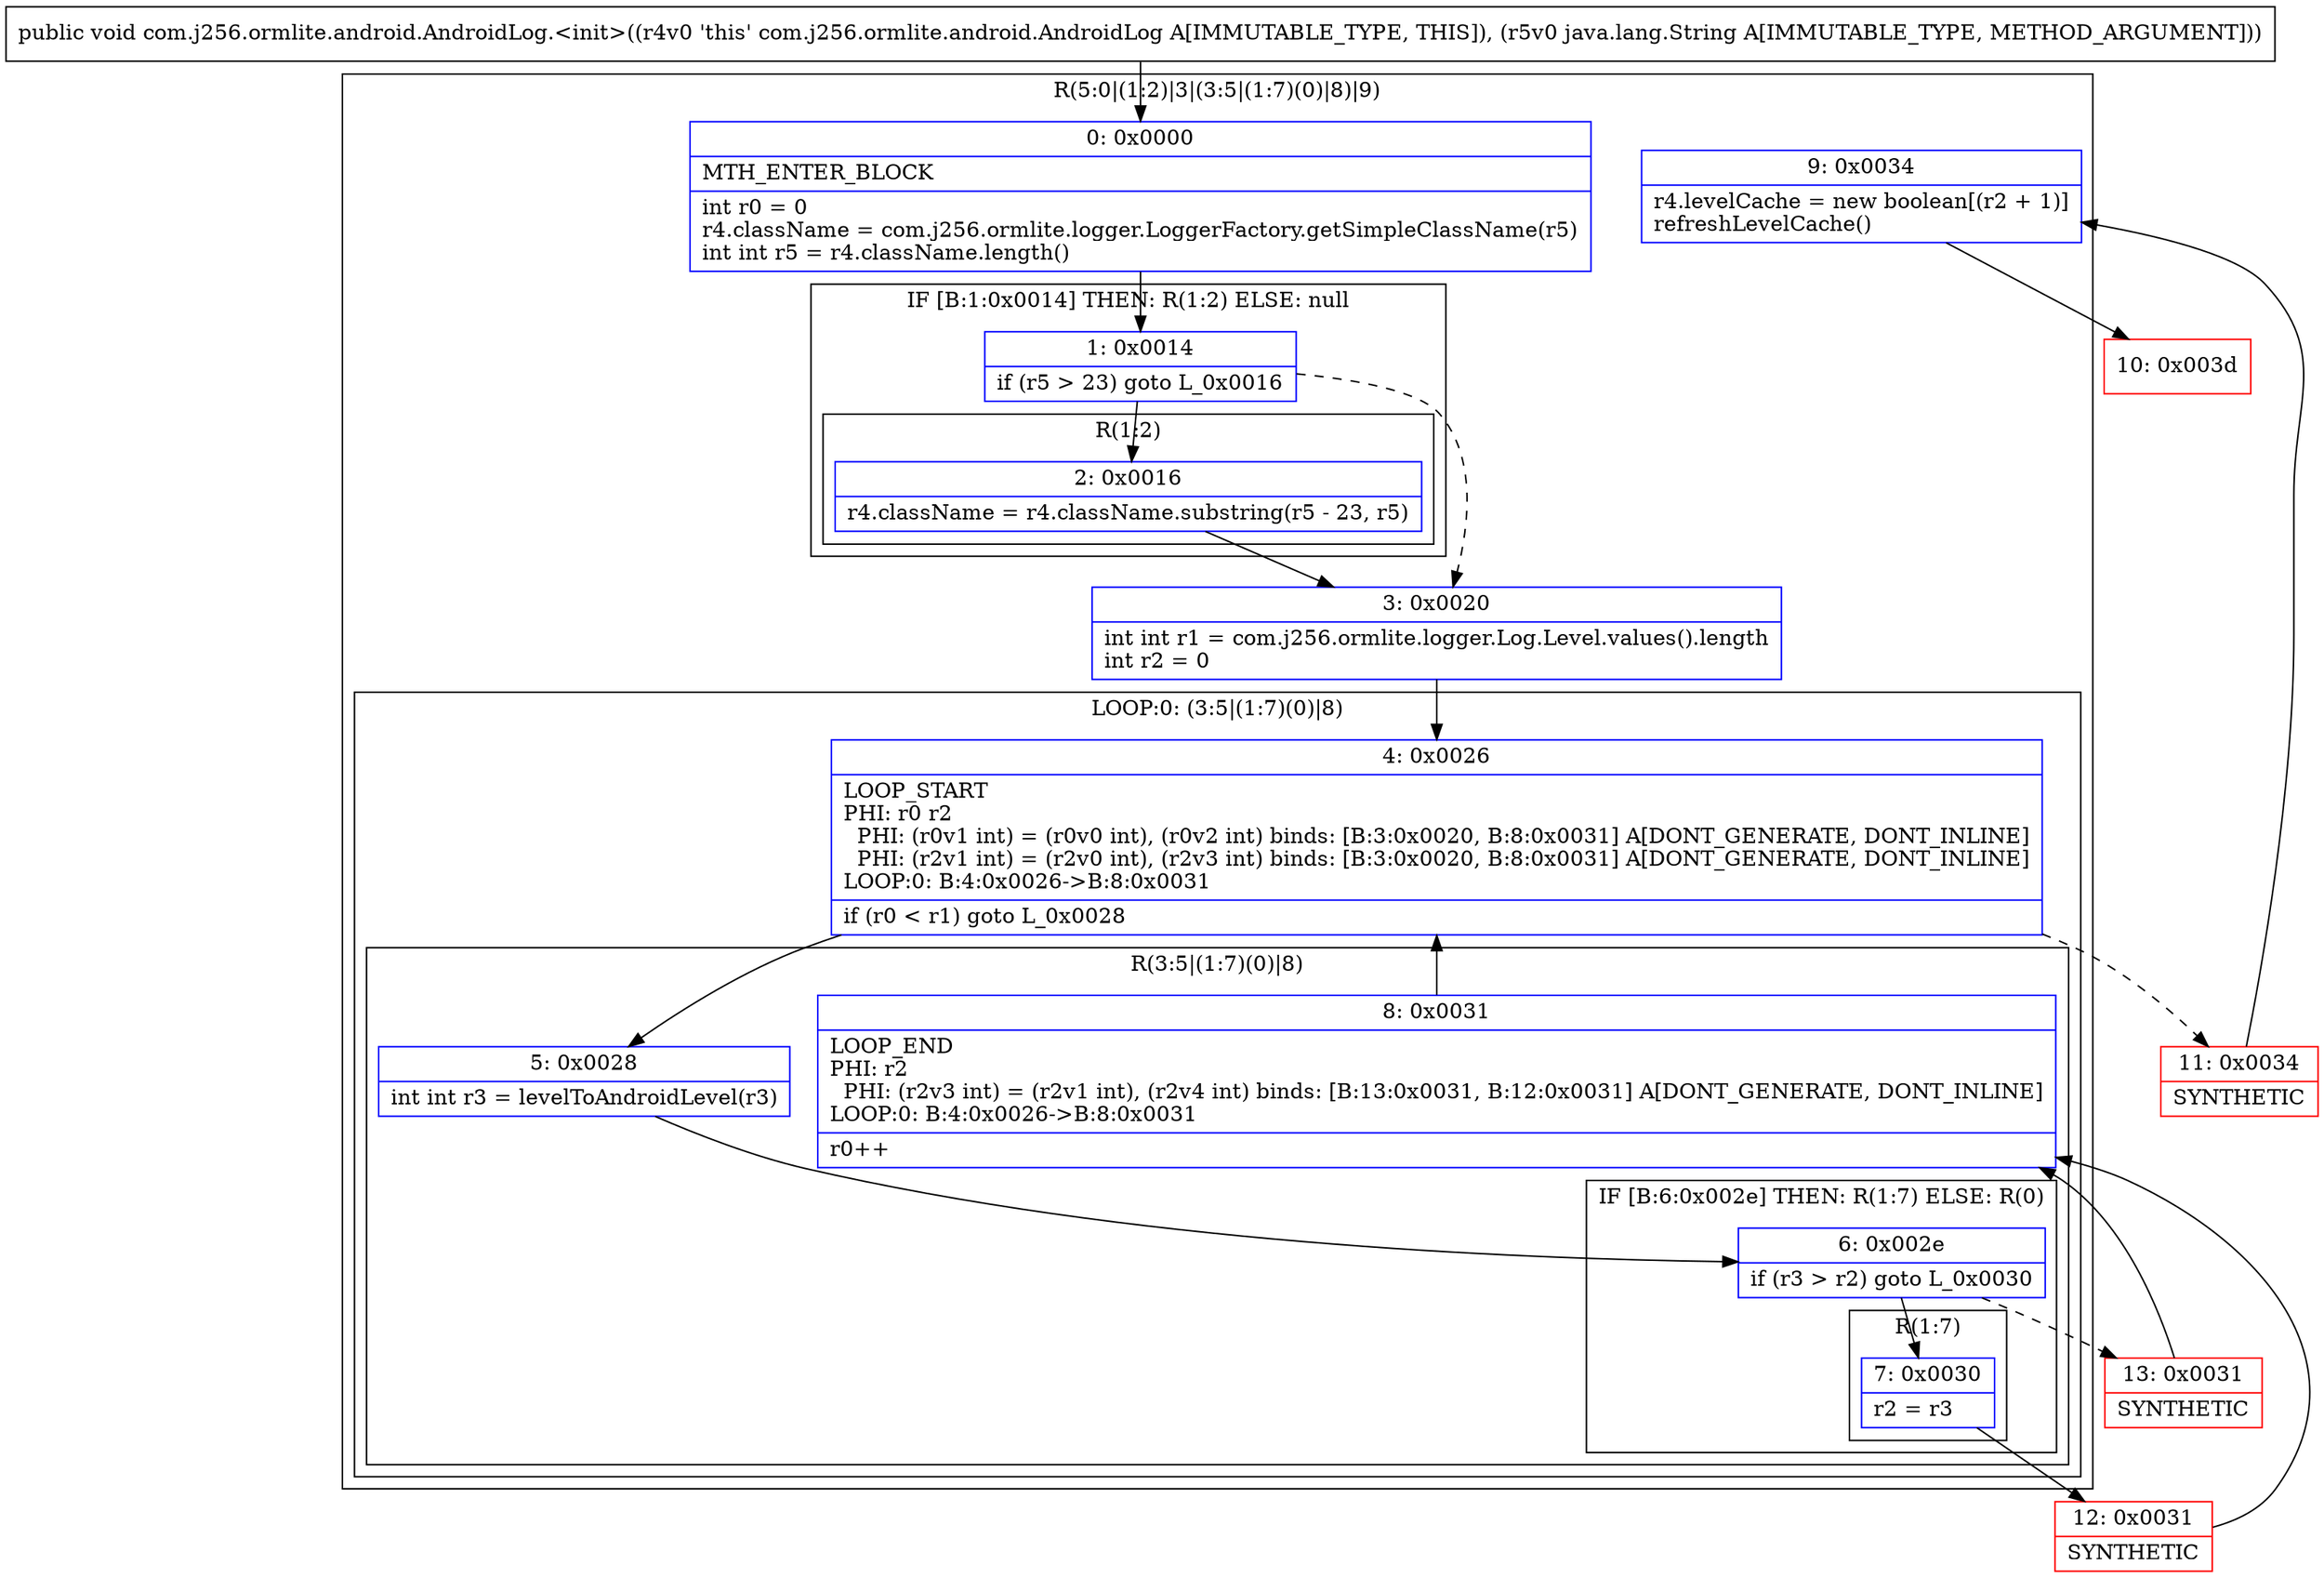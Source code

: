 digraph "CFG forcom.j256.ormlite.android.AndroidLog.\<init\>(Ljava\/lang\/String;)V" {
subgraph cluster_Region_584752063 {
label = "R(5:0|(1:2)|3|(3:5|(1:7)(0)|8)|9)";
node [shape=record,color=blue];
Node_0 [shape=record,label="{0\:\ 0x0000|MTH_ENTER_BLOCK\l|int r0 = 0\lr4.className = com.j256.ormlite.logger.LoggerFactory.getSimpleClassName(r5)\lint int r5 = r4.className.length()\l}"];
subgraph cluster_IfRegion_2135593250 {
label = "IF [B:1:0x0014] THEN: R(1:2) ELSE: null";
node [shape=record,color=blue];
Node_1 [shape=record,label="{1\:\ 0x0014|if (r5 \> 23) goto L_0x0016\l}"];
subgraph cluster_Region_1976178598 {
label = "R(1:2)";
node [shape=record,color=blue];
Node_2 [shape=record,label="{2\:\ 0x0016|r4.className = r4.className.substring(r5 \- 23, r5)\l}"];
}
}
Node_3 [shape=record,label="{3\:\ 0x0020|int int r1 = com.j256.ormlite.logger.Log.Level.values().length\lint r2 = 0\l}"];
subgraph cluster_LoopRegion_1008247964 {
label = "LOOP:0: (3:5|(1:7)(0)|8)";
node [shape=record,color=blue];
Node_4 [shape=record,label="{4\:\ 0x0026|LOOP_START\lPHI: r0 r2 \l  PHI: (r0v1 int) = (r0v0 int), (r0v2 int) binds: [B:3:0x0020, B:8:0x0031] A[DONT_GENERATE, DONT_INLINE]\l  PHI: (r2v1 int) = (r2v0 int), (r2v3 int) binds: [B:3:0x0020, B:8:0x0031] A[DONT_GENERATE, DONT_INLINE]\lLOOP:0: B:4:0x0026\-\>B:8:0x0031\l|if (r0 \< r1) goto L_0x0028\l}"];
subgraph cluster_Region_138049557 {
label = "R(3:5|(1:7)(0)|8)";
node [shape=record,color=blue];
Node_5 [shape=record,label="{5\:\ 0x0028|int int r3 = levelToAndroidLevel(r3)\l}"];
subgraph cluster_IfRegion_1486509937 {
label = "IF [B:6:0x002e] THEN: R(1:7) ELSE: R(0)";
node [shape=record,color=blue];
Node_6 [shape=record,label="{6\:\ 0x002e|if (r3 \> r2) goto L_0x0030\l}"];
subgraph cluster_Region_62619075 {
label = "R(1:7)";
node [shape=record,color=blue];
Node_7 [shape=record,label="{7\:\ 0x0030|r2 = r3\l}"];
}
subgraph cluster_Region_763239843 {
label = "R(0)";
node [shape=record,color=blue];
}
}
Node_8 [shape=record,label="{8\:\ 0x0031|LOOP_END\lPHI: r2 \l  PHI: (r2v3 int) = (r2v1 int), (r2v4 int) binds: [B:13:0x0031, B:12:0x0031] A[DONT_GENERATE, DONT_INLINE]\lLOOP:0: B:4:0x0026\-\>B:8:0x0031\l|r0++\l}"];
}
}
Node_9 [shape=record,label="{9\:\ 0x0034|r4.levelCache = new boolean[(r2 + 1)]\lrefreshLevelCache()\l}"];
}
Node_10 [shape=record,color=red,label="{10\:\ 0x003d}"];
Node_11 [shape=record,color=red,label="{11\:\ 0x0034|SYNTHETIC\l}"];
Node_12 [shape=record,color=red,label="{12\:\ 0x0031|SYNTHETIC\l}"];
Node_13 [shape=record,color=red,label="{13\:\ 0x0031|SYNTHETIC\l}"];
MethodNode[shape=record,label="{public void com.j256.ormlite.android.AndroidLog.\<init\>((r4v0 'this' com.j256.ormlite.android.AndroidLog A[IMMUTABLE_TYPE, THIS]), (r5v0 java.lang.String A[IMMUTABLE_TYPE, METHOD_ARGUMENT])) }"];
MethodNode -> Node_0;
Node_0 -> Node_1;
Node_1 -> Node_2;
Node_1 -> Node_3[style=dashed];
Node_2 -> Node_3;
Node_3 -> Node_4;
Node_4 -> Node_5;
Node_4 -> Node_11[style=dashed];
Node_5 -> Node_6;
Node_6 -> Node_7;
Node_6 -> Node_13[style=dashed];
Node_7 -> Node_12;
Node_8 -> Node_4;
Node_9 -> Node_10;
Node_11 -> Node_9;
Node_12 -> Node_8;
Node_13 -> Node_8;
}

